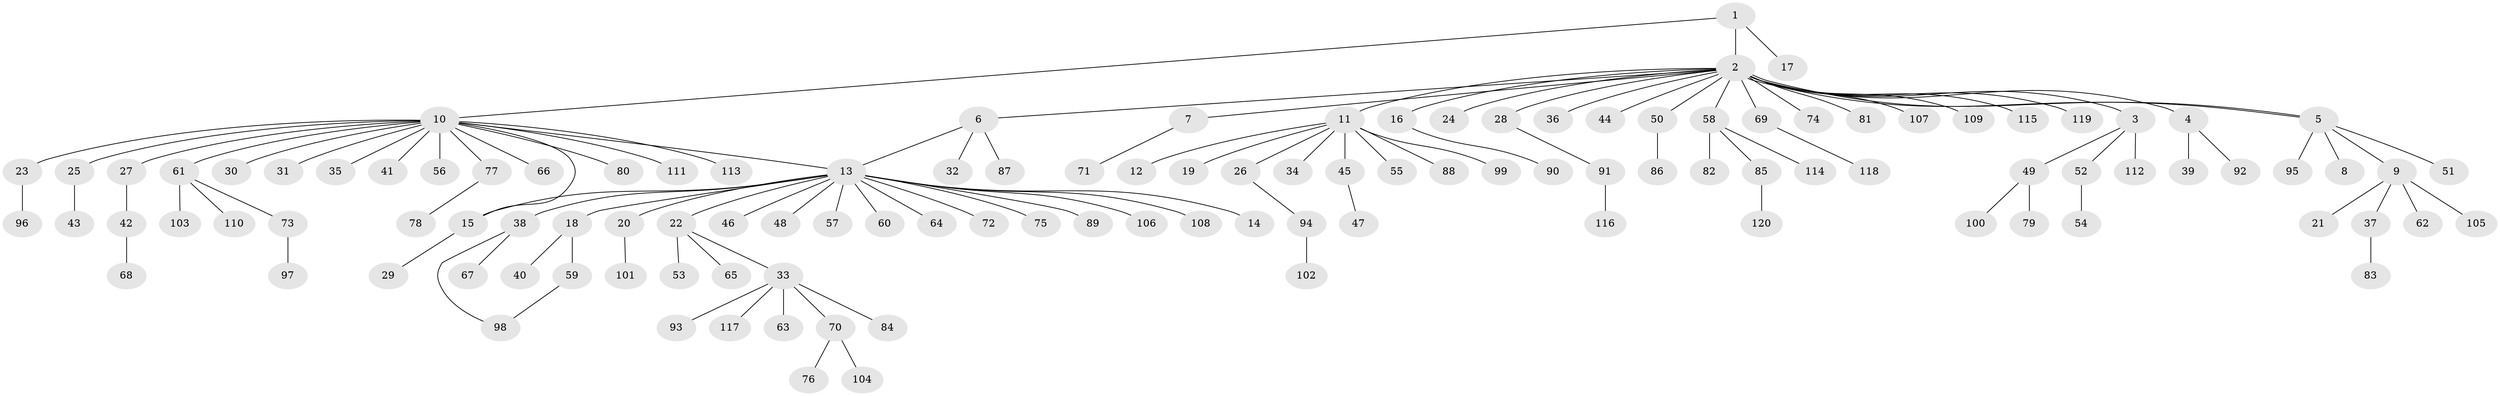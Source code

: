 // Generated by graph-tools (version 1.1) at 2025/14/03/09/25 04:14:39]
// undirected, 120 vertices, 123 edges
graph export_dot {
graph [start="1"]
  node [color=gray90,style=filled];
  1;
  2;
  3;
  4;
  5;
  6;
  7;
  8;
  9;
  10;
  11;
  12;
  13;
  14;
  15;
  16;
  17;
  18;
  19;
  20;
  21;
  22;
  23;
  24;
  25;
  26;
  27;
  28;
  29;
  30;
  31;
  32;
  33;
  34;
  35;
  36;
  37;
  38;
  39;
  40;
  41;
  42;
  43;
  44;
  45;
  46;
  47;
  48;
  49;
  50;
  51;
  52;
  53;
  54;
  55;
  56;
  57;
  58;
  59;
  60;
  61;
  62;
  63;
  64;
  65;
  66;
  67;
  68;
  69;
  70;
  71;
  72;
  73;
  74;
  75;
  76;
  77;
  78;
  79;
  80;
  81;
  82;
  83;
  84;
  85;
  86;
  87;
  88;
  89;
  90;
  91;
  92;
  93;
  94;
  95;
  96;
  97;
  98;
  99;
  100;
  101;
  102;
  103;
  104;
  105;
  106;
  107;
  108;
  109;
  110;
  111;
  112;
  113;
  114;
  115;
  116;
  117;
  118;
  119;
  120;
  1 -- 2;
  1 -- 10;
  1 -- 17;
  2 -- 3;
  2 -- 4;
  2 -- 5;
  2 -- 5;
  2 -- 6;
  2 -- 7;
  2 -- 11;
  2 -- 16;
  2 -- 24;
  2 -- 28;
  2 -- 36;
  2 -- 44;
  2 -- 50;
  2 -- 58;
  2 -- 69;
  2 -- 74;
  2 -- 81;
  2 -- 107;
  2 -- 109;
  2 -- 115;
  2 -- 119;
  3 -- 49;
  3 -- 52;
  3 -- 112;
  4 -- 39;
  4 -- 92;
  5 -- 8;
  5 -- 9;
  5 -- 51;
  5 -- 95;
  6 -- 13;
  6 -- 32;
  6 -- 87;
  7 -- 71;
  9 -- 21;
  9 -- 37;
  9 -- 62;
  9 -- 105;
  10 -- 13;
  10 -- 15;
  10 -- 23;
  10 -- 25;
  10 -- 27;
  10 -- 30;
  10 -- 31;
  10 -- 35;
  10 -- 41;
  10 -- 56;
  10 -- 61;
  10 -- 66;
  10 -- 77;
  10 -- 80;
  10 -- 111;
  10 -- 113;
  11 -- 12;
  11 -- 19;
  11 -- 26;
  11 -- 34;
  11 -- 45;
  11 -- 55;
  11 -- 88;
  11 -- 99;
  13 -- 14;
  13 -- 15;
  13 -- 18;
  13 -- 20;
  13 -- 22;
  13 -- 38;
  13 -- 46;
  13 -- 48;
  13 -- 57;
  13 -- 60;
  13 -- 64;
  13 -- 72;
  13 -- 75;
  13 -- 89;
  13 -- 106;
  13 -- 108;
  15 -- 29;
  16 -- 90;
  18 -- 40;
  18 -- 59;
  20 -- 101;
  22 -- 33;
  22 -- 53;
  22 -- 65;
  23 -- 96;
  25 -- 43;
  26 -- 94;
  27 -- 42;
  28 -- 91;
  33 -- 63;
  33 -- 70;
  33 -- 84;
  33 -- 93;
  33 -- 117;
  37 -- 83;
  38 -- 67;
  38 -- 98;
  42 -- 68;
  45 -- 47;
  49 -- 79;
  49 -- 100;
  50 -- 86;
  52 -- 54;
  58 -- 82;
  58 -- 85;
  58 -- 114;
  59 -- 98;
  61 -- 73;
  61 -- 103;
  61 -- 110;
  69 -- 118;
  70 -- 76;
  70 -- 104;
  73 -- 97;
  77 -- 78;
  85 -- 120;
  91 -- 116;
  94 -- 102;
}
